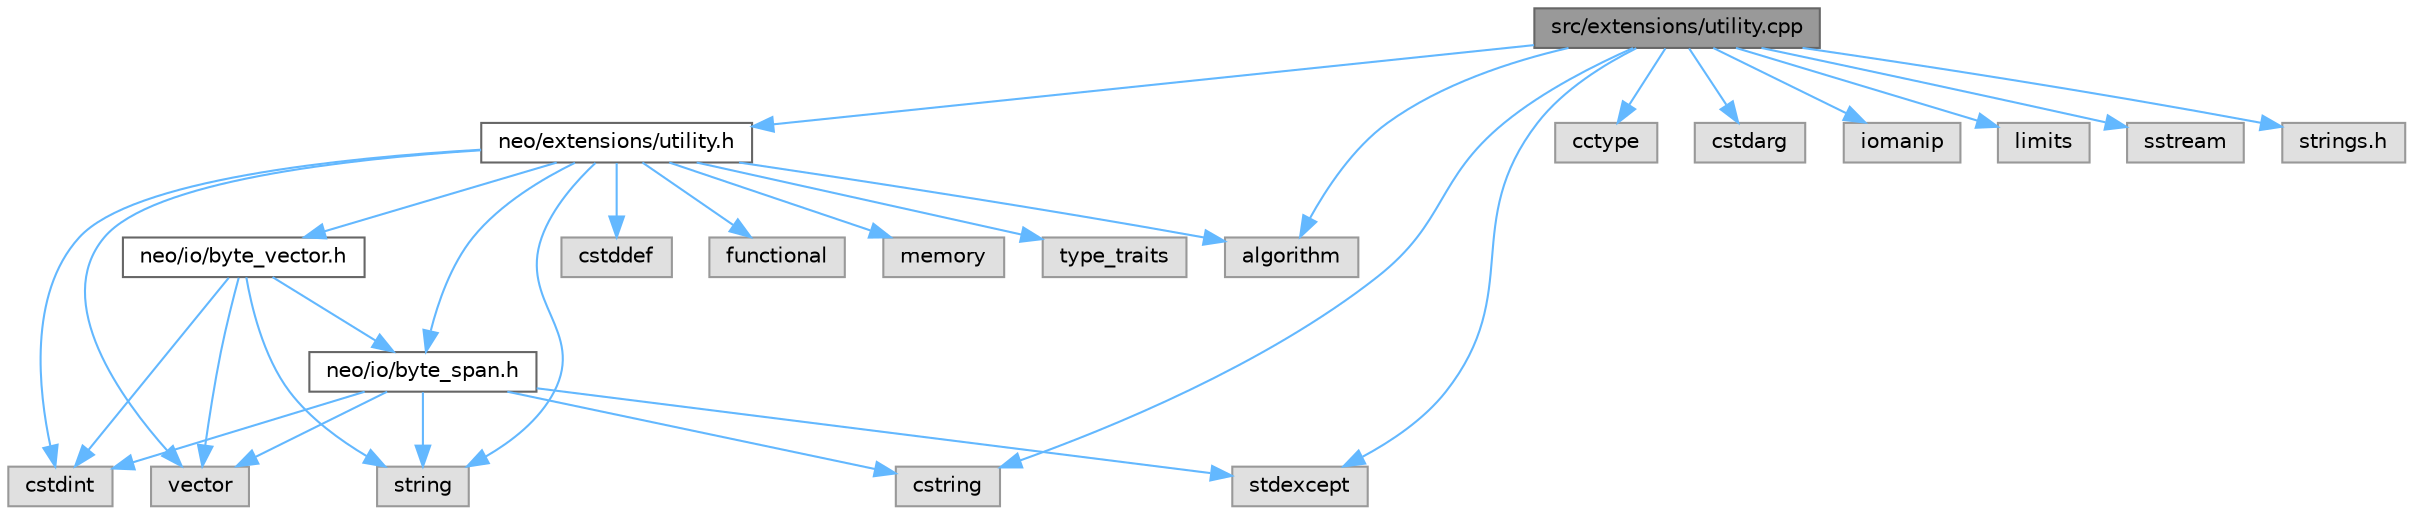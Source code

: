 digraph "src/extensions/utility.cpp"
{
 // LATEX_PDF_SIZE
  bgcolor="transparent";
  edge [fontname=Helvetica,fontsize=10,labelfontname=Helvetica,labelfontsize=10];
  node [fontname=Helvetica,fontsize=10,shape=box,height=0.2,width=0.4];
  Node1 [id="Node000001",label="src/extensions/utility.cpp",height=0.2,width=0.4,color="gray40", fillcolor="grey60", style="filled", fontcolor="black",tooltip=" "];
  Node1 -> Node2 [id="edge30_Node000001_Node000002",color="steelblue1",style="solid",tooltip=" "];
  Node2 [id="Node000002",label="neo/extensions/utility.h",height=0.2,width=0.4,color="grey40", fillcolor="white", style="filled",URL="$utility_8h.html",tooltip=" "];
  Node2 -> Node3 [id="edge31_Node000002_Node000003",color="steelblue1",style="solid",tooltip=" "];
  Node3 [id="Node000003",label="neo/io/byte_span.h",height=0.2,width=0.4,color="grey40", fillcolor="white", style="filled",URL="$io_2byte__span_8h.html",tooltip=" "];
  Node3 -> Node4 [id="edge32_Node000003_Node000004",color="steelblue1",style="solid",tooltip=" "];
  Node4 [id="Node000004",label="cstdint",height=0.2,width=0.4,color="grey60", fillcolor="#E0E0E0", style="filled",tooltip=" "];
  Node3 -> Node5 [id="edge33_Node000003_Node000005",color="steelblue1",style="solid",tooltip=" "];
  Node5 [id="Node000005",label="cstring",height=0.2,width=0.4,color="grey60", fillcolor="#E0E0E0", style="filled",tooltip=" "];
  Node3 -> Node6 [id="edge34_Node000003_Node000006",color="steelblue1",style="solid",tooltip=" "];
  Node6 [id="Node000006",label="stdexcept",height=0.2,width=0.4,color="grey60", fillcolor="#E0E0E0", style="filled",tooltip=" "];
  Node3 -> Node7 [id="edge35_Node000003_Node000007",color="steelblue1",style="solid",tooltip=" "];
  Node7 [id="Node000007",label="string",height=0.2,width=0.4,color="grey60", fillcolor="#E0E0E0", style="filled",tooltip=" "];
  Node3 -> Node8 [id="edge36_Node000003_Node000008",color="steelblue1",style="solid",tooltip=" "];
  Node8 [id="Node000008",label="vector",height=0.2,width=0.4,color="grey60", fillcolor="#E0E0E0", style="filled",tooltip=" "];
  Node2 -> Node9 [id="edge37_Node000002_Node000009",color="steelblue1",style="solid",tooltip=" "];
  Node9 [id="Node000009",label="neo/io/byte_vector.h",height=0.2,width=0.4,color="grey40", fillcolor="white", style="filled",URL="$io_2byte__vector_8h.html",tooltip=" "];
  Node9 -> Node3 [id="edge38_Node000009_Node000003",color="steelblue1",style="solid",tooltip=" "];
  Node9 -> Node4 [id="edge39_Node000009_Node000004",color="steelblue1",style="solid",tooltip=" "];
  Node9 -> Node7 [id="edge40_Node000009_Node000007",color="steelblue1",style="solid",tooltip=" "];
  Node9 -> Node8 [id="edge41_Node000009_Node000008",color="steelblue1",style="solid",tooltip=" "];
  Node2 -> Node10 [id="edge42_Node000002_Node000010",color="steelblue1",style="solid",tooltip=" "];
  Node10 [id="Node000010",label="algorithm",height=0.2,width=0.4,color="grey60", fillcolor="#E0E0E0", style="filled",tooltip=" "];
  Node2 -> Node11 [id="edge43_Node000002_Node000011",color="steelblue1",style="solid",tooltip=" "];
  Node11 [id="Node000011",label="cstddef",height=0.2,width=0.4,color="grey60", fillcolor="#E0E0E0", style="filled",tooltip=" "];
  Node2 -> Node4 [id="edge44_Node000002_Node000004",color="steelblue1",style="solid",tooltip=" "];
  Node2 -> Node12 [id="edge45_Node000002_Node000012",color="steelblue1",style="solid",tooltip=" "];
  Node12 [id="Node000012",label="functional",height=0.2,width=0.4,color="grey60", fillcolor="#E0E0E0", style="filled",tooltip=" "];
  Node2 -> Node13 [id="edge46_Node000002_Node000013",color="steelblue1",style="solid",tooltip=" "];
  Node13 [id="Node000013",label="memory",height=0.2,width=0.4,color="grey60", fillcolor="#E0E0E0", style="filled",tooltip=" "];
  Node2 -> Node7 [id="edge47_Node000002_Node000007",color="steelblue1",style="solid",tooltip=" "];
  Node2 -> Node14 [id="edge48_Node000002_Node000014",color="steelblue1",style="solid",tooltip=" "];
  Node14 [id="Node000014",label="type_traits",height=0.2,width=0.4,color="grey60", fillcolor="#E0E0E0", style="filled",tooltip=" "];
  Node2 -> Node8 [id="edge49_Node000002_Node000008",color="steelblue1",style="solid",tooltip=" "];
  Node1 -> Node10 [id="edge50_Node000001_Node000010",color="steelblue1",style="solid",tooltip=" "];
  Node1 -> Node15 [id="edge51_Node000001_Node000015",color="steelblue1",style="solid",tooltip=" "];
  Node15 [id="Node000015",label="cctype",height=0.2,width=0.4,color="grey60", fillcolor="#E0E0E0", style="filled",tooltip=" "];
  Node1 -> Node16 [id="edge52_Node000001_Node000016",color="steelblue1",style="solid",tooltip=" "];
  Node16 [id="Node000016",label="cstdarg",height=0.2,width=0.4,color="grey60", fillcolor="#E0E0E0", style="filled",tooltip=" "];
  Node1 -> Node5 [id="edge53_Node000001_Node000005",color="steelblue1",style="solid",tooltip=" "];
  Node1 -> Node17 [id="edge54_Node000001_Node000017",color="steelblue1",style="solid",tooltip=" "];
  Node17 [id="Node000017",label="iomanip",height=0.2,width=0.4,color="grey60", fillcolor="#E0E0E0", style="filled",tooltip=" "];
  Node1 -> Node18 [id="edge55_Node000001_Node000018",color="steelblue1",style="solid",tooltip=" "];
  Node18 [id="Node000018",label="limits",height=0.2,width=0.4,color="grey60", fillcolor="#E0E0E0", style="filled",tooltip=" "];
  Node1 -> Node19 [id="edge56_Node000001_Node000019",color="steelblue1",style="solid",tooltip=" "];
  Node19 [id="Node000019",label="sstream",height=0.2,width=0.4,color="grey60", fillcolor="#E0E0E0", style="filled",tooltip=" "];
  Node1 -> Node6 [id="edge57_Node000001_Node000006",color="steelblue1",style="solid",tooltip=" "];
  Node1 -> Node20 [id="edge58_Node000001_Node000020",color="steelblue1",style="solid",tooltip=" "];
  Node20 [id="Node000020",label="strings.h",height=0.2,width=0.4,color="grey60", fillcolor="#E0E0E0", style="filled",tooltip=" "];
}
